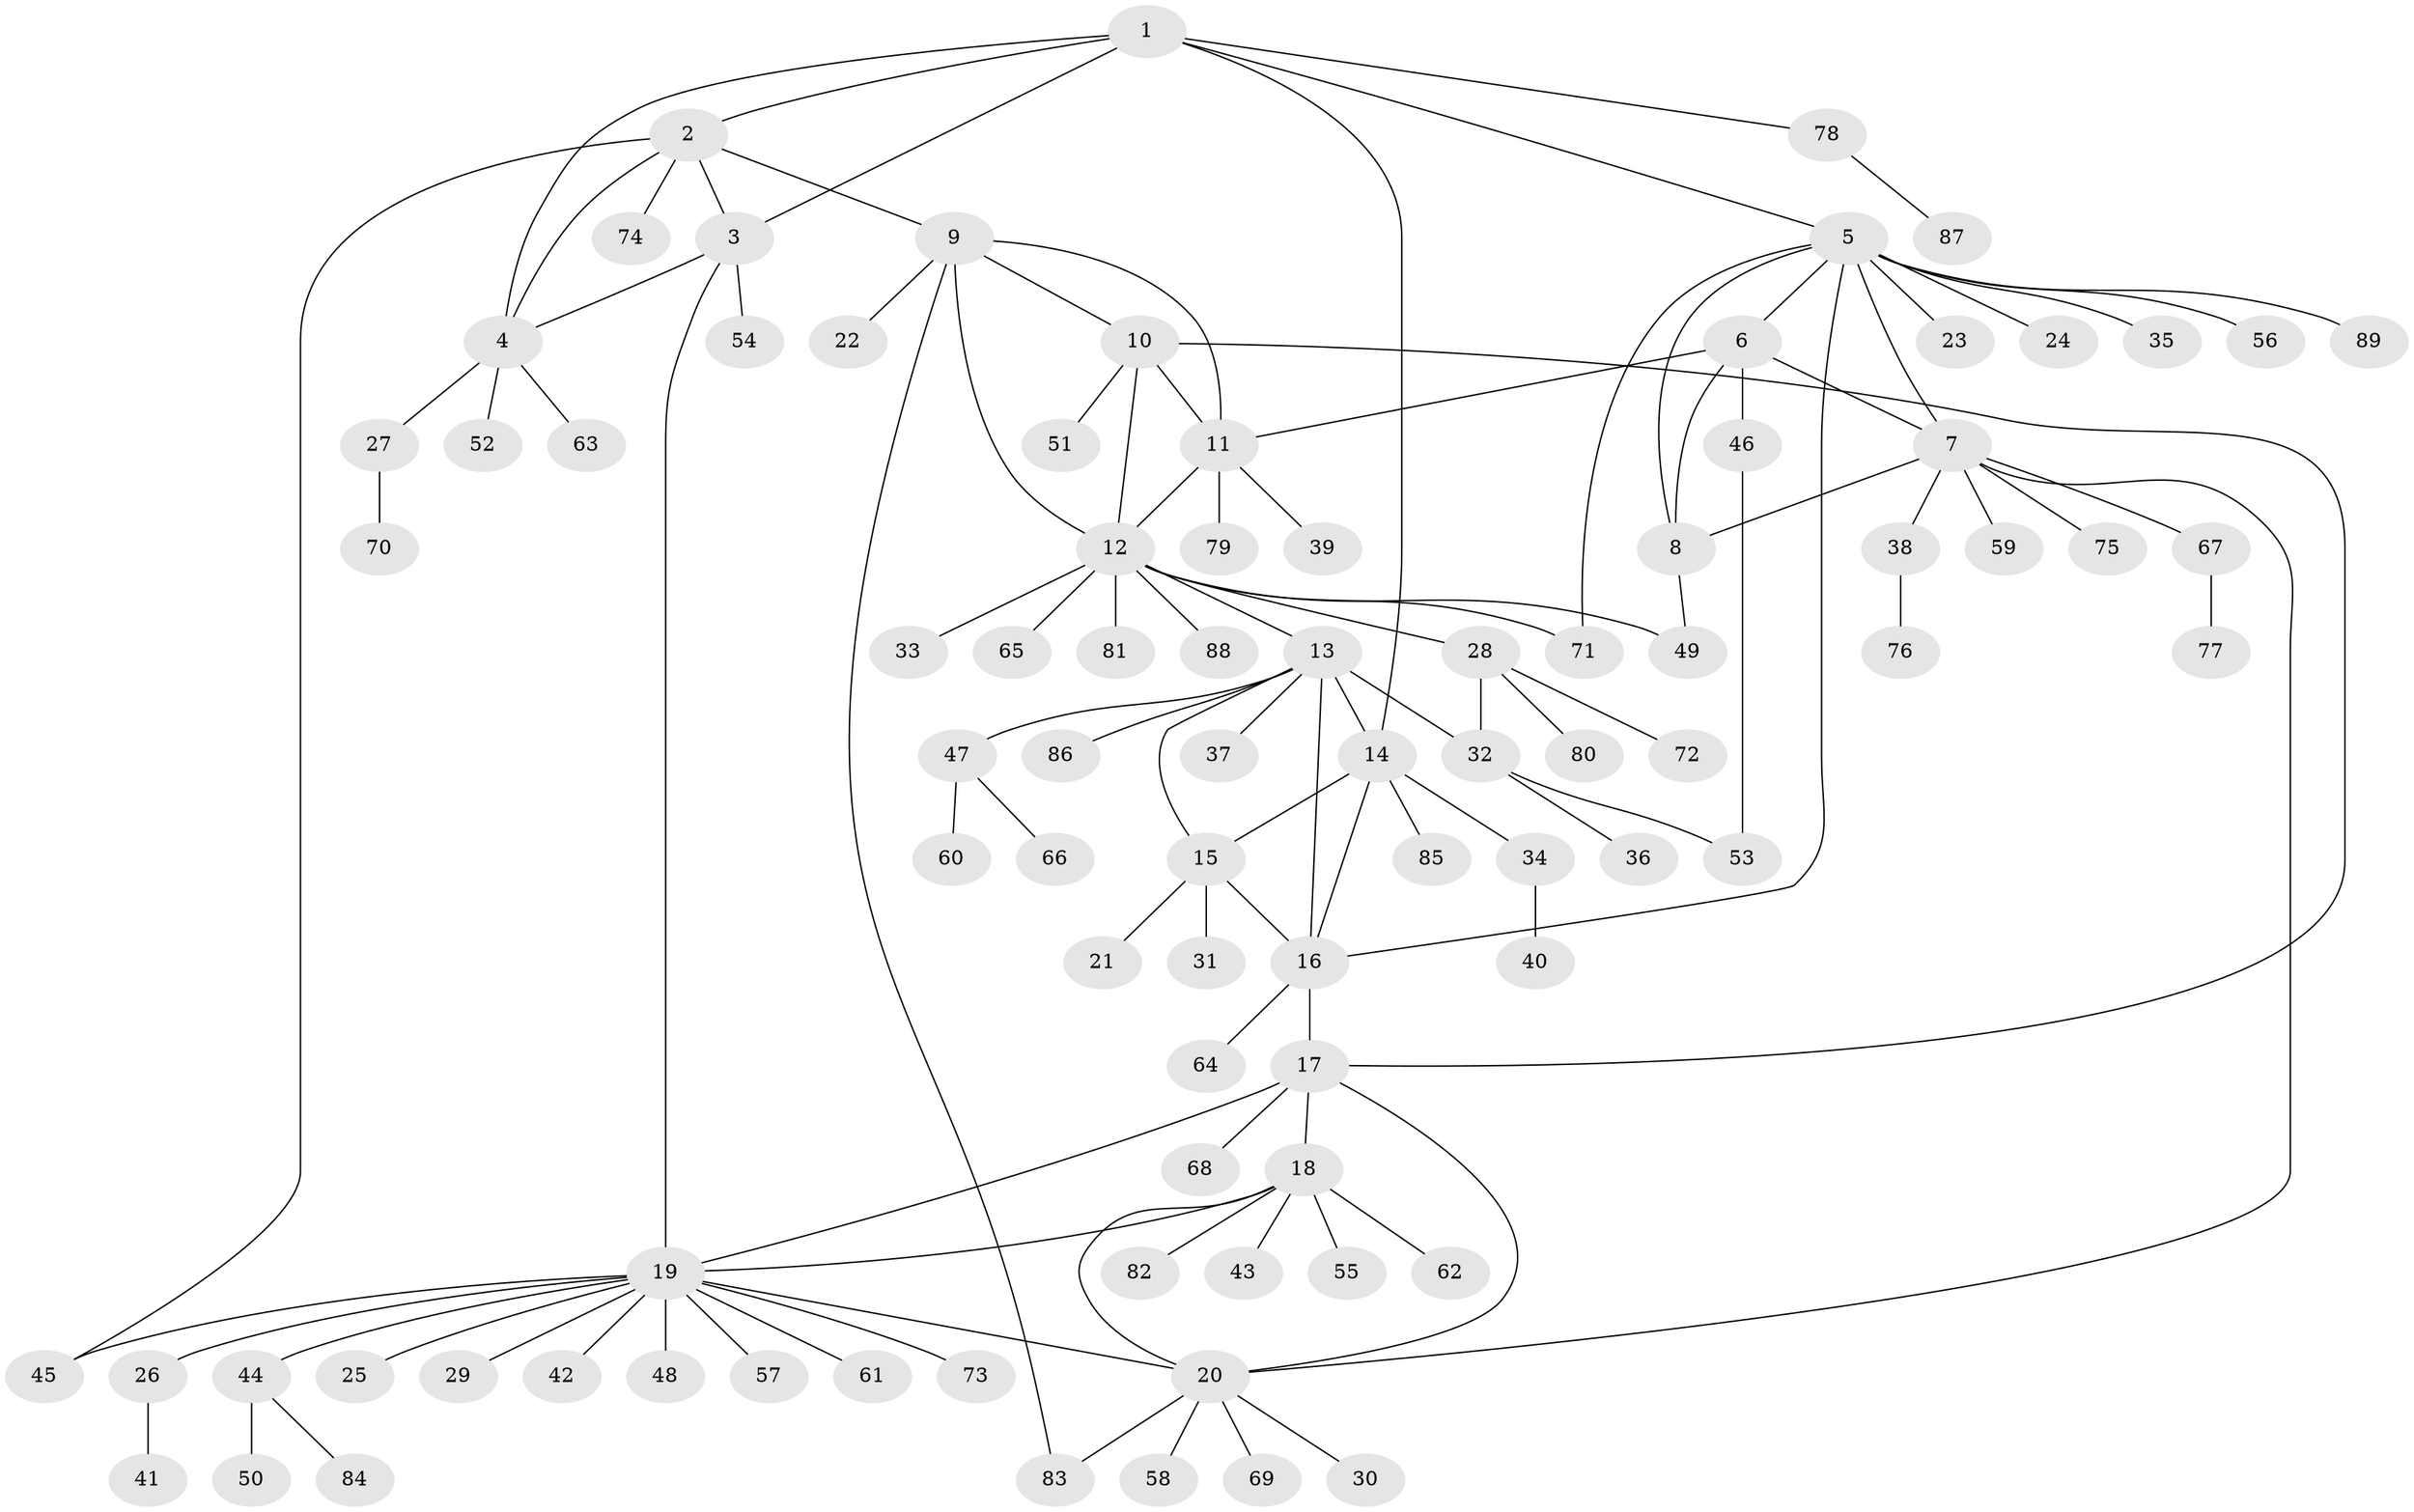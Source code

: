 // coarse degree distribution, {11: 0.05660377358490566, 10: 0.03773584905660377, 4: 0.07547169811320754, 5: 0.018867924528301886, 7: 0.018867924528301886, 9: 0.018867924528301886, 1: 0.7169811320754716, 2: 0.05660377358490566}
// Generated by graph-tools (version 1.1) at 2025/19/03/04/25 18:19:30]
// undirected, 89 vertices, 115 edges
graph export_dot {
graph [start="1"]
  node [color=gray90,style=filled];
  1;
  2;
  3;
  4;
  5;
  6;
  7;
  8;
  9;
  10;
  11;
  12;
  13;
  14;
  15;
  16;
  17;
  18;
  19;
  20;
  21;
  22;
  23;
  24;
  25;
  26;
  27;
  28;
  29;
  30;
  31;
  32;
  33;
  34;
  35;
  36;
  37;
  38;
  39;
  40;
  41;
  42;
  43;
  44;
  45;
  46;
  47;
  48;
  49;
  50;
  51;
  52;
  53;
  54;
  55;
  56;
  57;
  58;
  59;
  60;
  61;
  62;
  63;
  64;
  65;
  66;
  67;
  68;
  69;
  70;
  71;
  72;
  73;
  74;
  75;
  76;
  77;
  78;
  79;
  80;
  81;
  82;
  83;
  84;
  85;
  86;
  87;
  88;
  89;
  1 -- 2;
  1 -- 3;
  1 -- 4;
  1 -- 5;
  1 -- 14;
  1 -- 78;
  2 -- 3;
  2 -- 4;
  2 -- 9;
  2 -- 45;
  2 -- 74;
  3 -- 4;
  3 -- 19;
  3 -- 54;
  4 -- 27;
  4 -- 52;
  4 -- 63;
  5 -- 6;
  5 -- 7;
  5 -- 8;
  5 -- 16;
  5 -- 23;
  5 -- 24;
  5 -- 35;
  5 -- 56;
  5 -- 71;
  5 -- 89;
  6 -- 7;
  6 -- 8;
  6 -- 11;
  6 -- 46;
  7 -- 8;
  7 -- 20;
  7 -- 38;
  7 -- 59;
  7 -- 67;
  7 -- 75;
  8 -- 49;
  9 -- 10;
  9 -- 11;
  9 -- 12;
  9 -- 22;
  9 -- 83;
  10 -- 11;
  10 -- 12;
  10 -- 17;
  10 -- 51;
  11 -- 12;
  11 -- 39;
  11 -- 79;
  12 -- 13;
  12 -- 28;
  12 -- 33;
  12 -- 49;
  12 -- 65;
  12 -- 71;
  12 -- 81;
  12 -- 88;
  13 -- 14;
  13 -- 15;
  13 -- 16;
  13 -- 32;
  13 -- 37;
  13 -- 47;
  13 -- 86;
  14 -- 15;
  14 -- 16;
  14 -- 34;
  14 -- 85;
  15 -- 16;
  15 -- 21;
  15 -- 31;
  16 -- 17;
  16 -- 64;
  17 -- 18;
  17 -- 19;
  17 -- 20;
  17 -- 68;
  18 -- 19;
  18 -- 20;
  18 -- 43;
  18 -- 55;
  18 -- 62;
  18 -- 82;
  19 -- 20;
  19 -- 25;
  19 -- 26;
  19 -- 29;
  19 -- 42;
  19 -- 44;
  19 -- 45;
  19 -- 48;
  19 -- 57;
  19 -- 61;
  19 -- 73;
  20 -- 30;
  20 -- 58;
  20 -- 69;
  20 -- 83;
  26 -- 41;
  27 -- 70;
  28 -- 32;
  28 -- 72;
  28 -- 80;
  32 -- 36;
  32 -- 53;
  34 -- 40;
  38 -- 76;
  44 -- 50;
  44 -- 84;
  46 -- 53;
  47 -- 60;
  47 -- 66;
  67 -- 77;
  78 -- 87;
}
